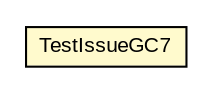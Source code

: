#!/usr/local/bin/dot
#
# Class diagram 
# Generated by UMLGraph version 5.1 (http://www.umlgraph.org/)
#

digraph G {
	edge [fontname="arial",fontsize=10,labelfontname="arial",labelfontsize=10];
	node [fontname="arial",fontsize=10,shape=plaintext];
	nodesep=0.25;
	ranksep=0.5;
	// com.helger.schematron.supplemantery.TestIssueGC7
	c638 [label=<<table title="com.helger.schematron.supplemantery.TestIssueGC7" border="0" cellborder="1" cellspacing="0" cellpadding="2" port="p" bgcolor="lemonChiffon" href="./TestIssueGC7.html">
		<tr><td><table border="0" cellspacing="0" cellpadding="1">
<tr><td align="center" balign="center"> TestIssueGC7 </td></tr>
		</table></td></tr>
		</table>>, fontname="arial", fontcolor="black", fontsize=10.0];
}

